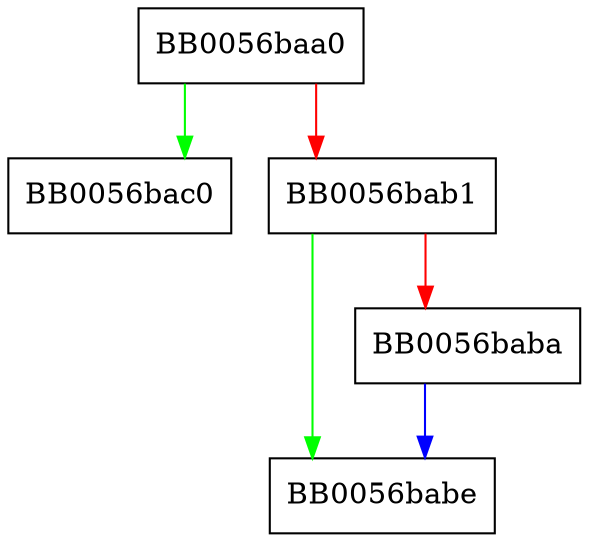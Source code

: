 digraph CMS_get0_SignerInfos {
  node [shape="box"];
  graph [splines=ortho];
  BB0056baa0 -> BB0056bac0 [color="green"];
  BB0056baa0 -> BB0056bab1 [color="red"];
  BB0056bab1 -> BB0056babe [color="green"];
  BB0056bab1 -> BB0056baba [color="red"];
  BB0056baba -> BB0056babe [color="blue"];
}